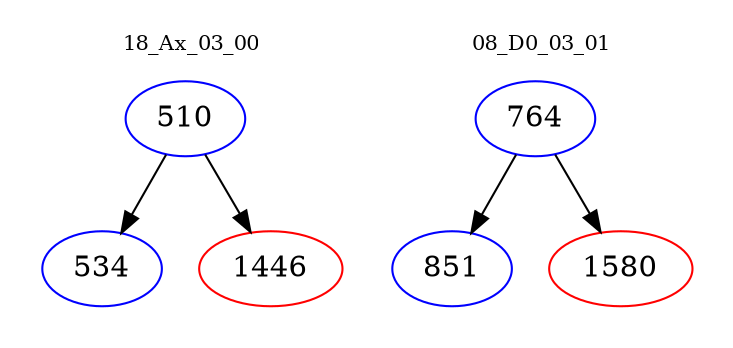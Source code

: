 digraph{
subgraph cluster_0 {
color = white
label = "18_Ax_03_00";
fontsize=10;
T0_510 [label="510", color="blue"]
T0_510 -> T0_534 [color="black"]
T0_534 [label="534", color="blue"]
T0_510 -> T0_1446 [color="black"]
T0_1446 [label="1446", color="red"]
}
subgraph cluster_1 {
color = white
label = "08_D0_03_01";
fontsize=10;
T1_764 [label="764", color="blue"]
T1_764 -> T1_851 [color="black"]
T1_851 [label="851", color="blue"]
T1_764 -> T1_1580 [color="black"]
T1_1580 [label="1580", color="red"]
}
}
